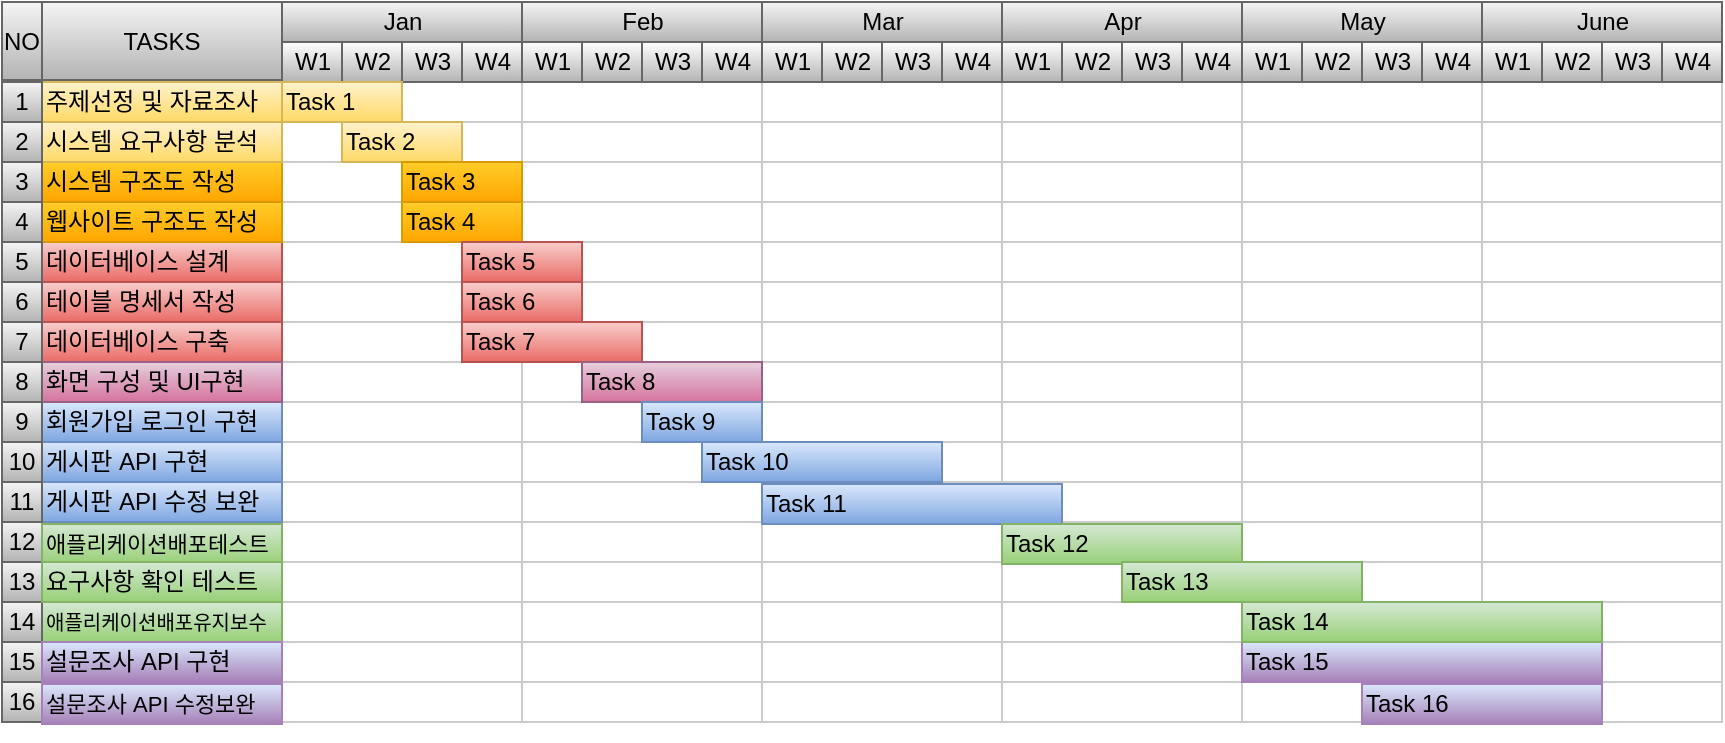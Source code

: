 <mxfile version="14.3.0" type="github">
  <diagram id="ntPkPRsSKO8tKGjRleYM" name="Page-1">
    <mxGraphModel dx="2730" dy="2347" grid="1" gridSize="10" guides="1" tooltips="1" connect="1" arrows="1" fold="1" page="1" pageScale="1" pageWidth="827" pageHeight="1169" math="0" shadow="0">
      <root>
        <mxCell id="0" />
        <mxCell id="1" parent="0" />
        <mxCell id="u7R29UACgoj_BLkv8fJI-2" value="ADMIN" style="shape=umlActor;html=1;verticalLabelPosition=bottom;verticalAlign=top;align=center;" vertex="1" parent="1">
          <mxGeometry x="93" y="604" width="30" height="60" as="geometry" />
        </mxCell>
        <mxCell id="u7R29UACgoj_BLkv8fJI-3" value="Mar" style="strokeWidth=1;fontStyle=0;html=1;gradientColor=#b3b3b3;fillColor=#f5f5f5;strokeColor=#666666;" vertex="1" parent="1">
          <mxGeometry x="-347" y="503" width="120" height="20" as="geometry" />
        </mxCell>
        <mxCell id="u7R29UACgoj_BLkv8fJI-4" value="Apr" style="strokeWidth=1;fontStyle=0;html=1;gradientColor=#b3b3b3;fillColor=#f5f5f5;strokeColor=#666666;" vertex="1" parent="1">
          <mxGeometry x="-227" y="503" width="120" height="20" as="geometry" />
        </mxCell>
        <mxCell id="u7R29UACgoj_BLkv8fJI-5" value="May" style="strokeWidth=1;fontStyle=0;html=1;gradientColor=#b3b3b3;fillColor=#f5f5f5;strokeColor=#666666;" vertex="1" parent="1">
          <mxGeometry x="-107" y="503" width="120" height="20" as="geometry" />
        </mxCell>
        <mxCell id="u7R29UACgoj_BLkv8fJI-6" value="June" style="strokeWidth=1;fontStyle=0;html=1;gradientColor=#b3b3b3;fillColor=#f5f5f5;strokeColor=#666666;" vertex="1" parent="1">
          <mxGeometry x="13" y="503" width="120" height="20" as="geometry" />
        </mxCell>
        <mxCell id="u7R29UACgoj_BLkv8fJI-7" value="Feb" style="strokeWidth=1;fontStyle=0;html=1;gradientColor=#b3b3b3;fillColor=#f5f5f5;strokeColor=#666666;" vertex="1" parent="1">
          <mxGeometry x="-467" y="503" width="120" height="20" as="geometry" />
        </mxCell>
        <mxCell id="u7R29UACgoj_BLkv8fJI-8" value="" style="align=left;strokeColor=#CCCCCC;html=1;" vertex="1" parent="1">
          <mxGeometry x="-587" y="543" width="120" height="20" as="geometry" />
        </mxCell>
        <mxCell id="u7R29UACgoj_BLkv8fJI-9" value="Jan" style="strokeWidth=1;fontStyle=0;html=1;gradientColor=#b3b3b3;fillColor=#f5f5f5;strokeColor=#666666;" vertex="1" parent="1">
          <mxGeometry x="-587" y="503" width="120" height="20" as="geometry" />
        </mxCell>
        <mxCell id="u7R29UACgoj_BLkv8fJI-10" value="" style="align=left;strokeColor=#CCCCCC;html=1;" vertex="1" parent="1">
          <mxGeometry x="-587" y="563" width="120" height="20" as="geometry" />
        </mxCell>
        <mxCell id="u7R29UACgoj_BLkv8fJI-11" value="" style="align=left;strokeColor=#CCCCCC;html=1;" vertex="1" parent="1">
          <mxGeometry x="-587" y="583" width="120" height="20" as="geometry" />
        </mxCell>
        <mxCell id="u7R29UACgoj_BLkv8fJI-12" value="" style="align=left;strokeColor=#CCCCCC;html=1;" vertex="1" parent="1">
          <mxGeometry x="-587" y="603" width="120" height="20" as="geometry" />
        </mxCell>
        <mxCell id="u7R29UACgoj_BLkv8fJI-13" value="" style="align=left;strokeColor=#CCCCCC;html=1;" vertex="1" parent="1">
          <mxGeometry x="-587" y="623" width="120" height="20" as="geometry" />
        </mxCell>
        <mxCell id="u7R29UACgoj_BLkv8fJI-14" value="" style="align=left;strokeColor=#CCCCCC;html=1;" vertex="1" parent="1">
          <mxGeometry x="-587" y="643" width="120" height="20" as="geometry" />
        </mxCell>
        <mxCell id="u7R29UACgoj_BLkv8fJI-15" value="&lt;span style=&quot;color: rgba(0 , 0 , 0 , 0) ; font-family: monospace ; font-size: 0px&quot;&gt;%3CmxGraphModel%3E%3Croot%3E%3CmxCell%20id%3D%220%22%2F%3E%3CmxCell%20id%3D%221%22%20parent%3D%220%22%2F%3E%3CmxCell%20id%3D%222%22%20value%3D%22%22%20style%3D%22align%3Dleft%3BstrokeColor%3D%23CCCCCC%3Bhtml%3D1%3B%22%20vertex%3D%221%22%20parent%3D%221%22%3E%3CmxGeometry%20x%3D%22160%22%20y%3D%22619%22%20width%3D%22120%22%20height%3D%2220%22%20as%3D%22geometry%22%2F%3E%3C%2FmxCell%3E%3C%2Froot%3E%3C%2FmxGraphModel%3E&lt;/span&gt;&lt;span style=&quot;color: rgba(0 , 0 , 0 , 0) ; font-family: monospace ; font-size: 0px&quot;&gt;%3CmxGraphModel%3E%3Croot%3E%3CmxCell%20id%3D%220%22%2F%3E%3CmxCell%20id%3D%221%22%20parent%3D%220%22%2F%3E%3CmxCell%20id%3D%222%22%20value%3D%22%22%20style%3D%22align%3Dleft%3BstrokeColor%3D%23CCCCCC%3Bhtml%3D1%3B%22%20vertex%3D%221%22%20parent%3D%221%22%3E%3CmxGeometry%20x%3D%22160%22%20y%3D%22619%22%20width%3D%22120%22%20height%3D%2220%22%20as%3D%22geometry%22%2F%3E%3C%2FmxCell%3E%3C%2Froot%3E%3C%2FmxGraphModel%3E&lt;/span&gt;" style="align=left;strokeColor=#CCCCCC;html=1;" vertex="1" parent="1">
          <mxGeometry x="-587" y="663" width="120" height="20" as="geometry" />
        </mxCell>
        <mxCell id="u7R29UACgoj_BLkv8fJI-16" value="" style="align=left;strokeColor=#CCCCCC;html=1;" vertex="1" parent="1">
          <mxGeometry x="-587" y="683" width="120" height="20" as="geometry" />
        </mxCell>
        <mxCell id="u7R29UACgoj_BLkv8fJI-17" value="" style="align=left;strokeColor=#CCCCCC;html=1;" vertex="1" parent="1">
          <mxGeometry x="-587" y="703" width="120" height="20" as="geometry" />
        </mxCell>
        <mxCell id="u7R29UACgoj_BLkv8fJI-18" value="" style="align=left;strokeColor=#CCCCCC;html=1;" vertex="1" parent="1">
          <mxGeometry x="-587" y="723" width="120" height="20" as="geometry" />
        </mxCell>
        <mxCell id="u7R29UACgoj_BLkv8fJI-19" value="" style="align=left;strokeColor=#CCCCCC;html=1;" vertex="1" parent="1">
          <mxGeometry x="-587" y="743" width="120" height="20" as="geometry" />
        </mxCell>
        <mxCell id="u7R29UACgoj_BLkv8fJI-20" value="" style="align=left;strokeColor=#CCCCCC;html=1;" vertex="1" parent="1">
          <mxGeometry x="-587" y="763" width="120" height="20" as="geometry" />
        </mxCell>
        <mxCell id="u7R29UACgoj_BLkv8fJI-21" value="" style="align=left;strokeColor=#CCCCCC;html=1;" vertex="1" parent="1">
          <mxGeometry x="-587" y="783" width="120" height="20" as="geometry" />
        </mxCell>
        <mxCell id="u7R29UACgoj_BLkv8fJI-22" value="" style="align=left;strokeColor=#CCCCCC;html=1;" vertex="1" parent="1">
          <mxGeometry x="-587" y="803" width="120" height="20" as="geometry" />
        </mxCell>
        <mxCell id="u7R29UACgoj_BLkv8fJI-23" value="" style="align=left;strokeColor=#CCCCCC;html=1;" vertex="1" parent="1">
          <mxGeometry x="-587" y="823" width="120" height="20" as="geometry" />
        </mxCell>
        <mxCell id="u7R29UACgoj_BLkv8fJI-24" value="" style="align=left;strokeColor=#CCCCCC;html=1;" vertex="1" parent="1">
          <mxGeometry x="-587" y="843" width="120" height="20" as="geometry" />
        </mxCell>
        <mxCell id="u7R29UACgoj_BLkv8fJI-25" value="" style="align=left;strokeColor=#CCCCCC;html=1;" vertex="1" parent="1">
          <mxGeometry x="-467" y="543" width="120" height="20" as="geometry" />
        </mxCell>
        <mxCell id="u7R29UACgoj_BLkv8fJI-26" value="" style="align=left;strokeColor=#CCCCCC;html=1;" vertex="1" parent="1">
          <mxGeometry x="-467" y="563" width="120" height="20" as="geometry" />
        </mxCell>
        <mxCell id="u7R29UACgoj_BLkv8fJI-27" value="" style="align=left;strokeColor=#CCCCCC;html=1;" vertex="1" parent="1">
          <mxGeometry x="-467" y="583" width="120" height="20" as="geometry" />
        </mxCell>
        <mxCell id="u7R29UACgoj_BLkv8fJI-28" value="" style="align=left;strokeColor=#CCCCCC;html=1;" vertex="1" parent="1">
          <mxGeometry x="-467" y="603" width="120" height="20" as="geometry" />
        </mxCell>
        <mxCell id="u7R29UACgoj_BLkv8fJI-29" value="" style="align=left;strokeColor=#CCCCCC;html=1;" vertex="1" parent="1">
          <mxGeometry x="-467" y="623" width="120" height="20" as="geometry" />
        </mxCell>
        <mxCell id="u7R29UACgoj_BLkv8fJI-30" value="" style="align=left;strokeColor=#CCCCCC;html=1;" vertex="1" parent="1">
          <mxGeometry x="-467" y="643" width="120" height="20" as="geometry" />
        </mxCell>
        <mxCell id="u7R29UACgoj_BLkv8fJI-31" value="" style="align=left;strokeColor=#CCCCCC;html=1;" vertex="1" parent="1">
          <mxGeometry x="-467" y="663" width="120" height="20" as="geometry" />
        </mxCell>
        <mxCell id="u7R29UACgoj_BLkv8fJI-32" value="" style="align=left;strokeColor=#CCCCCC;html=1;" vertex="1" parent="1">
          <mxGeometry x="-467" y="683" width="120" height="20" as="geometry" />
        </mxCell>
        <mxCell id="u7R29UACgoj_BLkv8fJI-33" value="" style="align=left;strokeColor=#CCCCCC;html=1;" vertex="1" parent="1">
          <mxGeometry x="-467" y="703" width="120" height="20" as="geometry" />
        </mxCell>
        <mxCell id="u7R29UACgoj_BLkv8fJI-34" value="" style="align=left;strokeColor=#CCCCCC;html=1;" vertex="1" parent="1">
          <mxGeometry x="-467" y="723" width="120" height="20" as="geometry" />
        </mxCell>
        <mxCell id="u7R29UACgoj_BLkv8fJI-35" value="" style="align=left;strokeColor=#CCCCCC;html=1;" vertex="1" parent="1">
          <mxGeometry x="-467" y="743" width="120" height="20" as="geometry" />
        </mxCell>
        <mxCell id="u7R29UACgoj_BLkv8fJI-36" value="" style="align=left;strokeColor=#CCCCCC;html=1;" vertex="1" parent="1">
          <mxGeometry x="-467" y="763" width="120" height="20" as="geometry" />
        </mxCell>
        <mxCell id="u7R29UACgoj_BLkv8fJI-37" value="" style="align=left;strokeColor=#CCCCCC;html=1;" vertex="1" parent="1">
          <mxGeometry x="-467" y="783" width="120" height="20" as="geometry" />
        </mxCell>
        <mxCell id="u7R29UACgoj_BLkv8fJI-38" value="" style="align=left;strokeColor=#CCCCCC;html=1;" vertex="1" parent="1">
          <mxGeometry x="-467" y="803" width="120" height="20" as="geometry" />
        </mxCell>
        <mxCell id="u7R29UACgoj_BLkv8fJI-39" value="" style="align=left;strokeColor=#CCCCCC;html=1;" vertex="1" parent="1">
          <mxGeometry x="-467" y="823" width="120" height="20" as="geometry" />
        </mxCell>
        <mxCell id="u7R29UACgoj_BLkv8fJI-40" value="" style="align=left;strokeColor=#CCCCCC;html=1;" vertex="1" parent="1">
          <mxGeometry x="-467" y="843" width="120" height="20" as="geometry" />
        </mxCell>
        <mxCell id="u7R29UACgoj_BLkv8fJI-41" value="" style="align=left;strokeColor=#CCCCCC;html=1;" vertex="1" parent="1">
          <mxGeometry x="-347" y="543" width="120" height="20" as="geometry" />
        </mxCell>
        <mxCell id="u7R29UACgoj_BLkv8fJI-42" value="" style="align=left;strokeColor=#CCCCCC;html=1;" vertex="1" parent="1">
          <mxGeometry x="-347" y="563" width="120" height="20" as="geometry" />
        </mxCell>
        <mxCell id="u7R29UACgoj_BLkv8fJI-43" value="" style="align=left;strokeColor=#CCCCCC;html=1;" vertex="1" parent="1">
          <mxGeometry x="-347" y="583" width="120" height="20" as="geometry" />
        </mxCell>
        <mxCell id="u7R29UACgoj_BLkv8fJI-44" value="" style="align=left;strokeColor=#CCCCCC;html=1;" vertex="1" parent="1">
          <mxGeometry x="-347" y="603" width="120" height="20" as="geometry" />
        </mxCell>
        <mxCell id="u7R29UACgoj_BLkv8fJI-45" value="" style="align=left;strokeColor=#CCCCCC;html=1;" vertex="1" parent="1">
          <mxGeometry x="-347" y="623" width="120" height="20" as="geometry" />
        </mxCell>
        <mxCell id="u7R29UACgoj_BLkv8fJI-46" value="" style="align=left;strokeColor=#CCCCCC;html=1;" vertex="1" parent="1">
          <mxGeometry x="-347" y="643" width="120" height="20" as="geometry" />
        </mxCell>
        <mxCell id="u7R29UACgoj_BLkv8fJI-47" value="" style="align=left;strokeColor=#CCCCCC;html=1;" vertex="1" parent="1">
          <mxGeometry x="-347" y="663" width="120" height="20" as="geometry" />
        </mxCell>
        <mxCell id="u7R29UACgoj_BLkv8fJI-48" value="" style="align=left;strokeColor=#CCCCCC;html=1;" vertex="1" parent="1">
          <mxGeometry x="-347" y="683" width="120" height="20" as="geometry" />
        </mxCell>
        <mxCell id="u7R29UACgoj_BLkv8fJI-49" value="" style="align=left;strokeColor=#CCCCCC;html=1;" vertex="1" parent="1">
          <mxGeometry x="-347" y="703" width="120" height="20" as="geometry" />
        </mxCell>
        <mxCell id="u7R29UACgoj_BLkv8fJI-50" value="" style="align=left;strokeColor=#CCCCCC;html=1;" vertex="1" parent="1">
          <mxGeometry x="-347" y="723" width="120" height="20" as="geometry" />
        </mxCell>
        <mxCell id="u7R29UACgoj_BLkv8fJI-51" value="" style="align=left;strokeColor=#CCCCCC;html=1;" vertex="1" parent="1">
          <mxGeometry x="-347" y="743" width="120" height="20" as="geometry" />
        </mxCell>
        <mxCell id="u7R29UACgoj_BLkv8fJI-52" value="" style="align=left;strokeColor=#CCCCCC;html=1;" vertex="1" parent="1">
          <mxGeometry x="-347" y="763" width="120" height="20" as="geometry" />
        </mxCell>
        <mxCell id="u7R29UACgoj_BLkv8fJI-53" value="" style="align=left;strokeColor=#CCCCCC;html=1;" vertex="1" parent="1">
          <mxGeometry x="-347" y="783" width="120" height="20" as="geometry" />
        </mxCell>
        <mxCell id="u7R29UACgoj_BLkv8fJI-54" value="" style="align=left;strokeColor=#CCCCCC;html=1;" vertex="1" parent="1">
          <mxGeometry x="-347" y="803" width="120" height="20" as="geometry" />
        </mxCell>
        <mxCell id="u7R29UACgoj_BLkv8fJI-55" value="" style="align=left;strokeColor=#CCCCCC;html=1;" vertex="1" parent="1">
          <mxGeometry x="-347" y="823" width="120" height="20" as="geometry" />
        </mxCell>
        <mxCell id="u7R29UACgoj_BLkv8fJI-56" value="" style="align=left;strokeColor=#CCCCCC;html=1;" vertex="1" parent="1">
          <mxGeometry x="-347" y="843" width="120" height="20" as="geometry" />
        </mxCell>
        <mxCell id="u7R29UACgoj_BLkv8fJI-57" value="" style="align=left;strokeColor=#CCCCCC;html=1;" vertex="1" parent="1">
          <mxGeometry x="-227" y="543" width="120" height="20" as="geometry" />
        </mxCell>
        <mxCell id="u7R29UACgoj_BLkv8fJI-58" value="" style="align=left;strokeColor=#CCCCCC;html=1;" vertex="1" parent="1">
          <mxGeometry x="-227" y="563" width="120" height="20" as="geometry" />
        </mxCell>
        <mxCell id="u7R29UACgoj_BLkv8fJI-59" value="" style="align=left;strokeColor=#CCCCCC;html=1;" vertex="1" parent="1">
          <mxGeometry x="-227" y="583" width="120" height="20" as="geometry" />
        </mxCell>
        <mxCell id="u7R29UACgoj_BLkv8fJI-60" value="" style="align=left;strokeColor=#CCCCCC;html=1;" vertex="1" parent="1">
          <mxGeometry x="-227" y="603" width="120" height="20" as="geometry" />
        </mxCell>
        <mxCell id="u7R29UACgoj_BLkv8fJI-61" value="" style="align=left;strokeColor=#CCCCCC;html=1;" vertex="1" parent="1">
          <mxGeometry x="-227" y="623" width="120" height="20" as="geometry" />
        </mxCell>
        <mxCell id="u7R29UACgoj_BLkv8fJI-62" value="" style="align=left;strokeColor=#CCCCCC;html=1;" vertex="1" parent="1">
          <mxGeometry x="-227" y="643" width="120" height="20" as="geometry" />
        </mxCell>
        <mxCell id="u7R29UACgoj_BLkv8fJI-63" value="" style="align=left;strokeColor=#CCCCCC;html=1;" vertex="1" parent="1">
          <mxGeometry x="-227" y="663" width="120" height="20" as="geometry" />
        </mxCell>
        <mxCell id="u7R29UACgoj_BLkv8fJI-64" value="" style="align=left;strokeColor=#CCCCCC;html=1;" vertex="1" parent="1">
          <mxGeometry x="-227" y="683" width="120" height="20" as="geometry" />
        </mxCell>
        <mxCell id="u7R29UACgoj_BLkv8fJI-65" value="" style="align=left;strokeColor=#CCCCCC;html=1;" vertex="1" parent="1">
          <mxGeometry x="-227" y="703" width="120" height="20" as="geometry" />
        </mxCell>
        <mxCell id="u7R29UACgoj_BLkv8fJI-66" value="" style="align=left;strokeColor=#CCCCCC;html=1;" vertex="1" parent="1">
          <mxGeometry x="-227" y="723" width="120" height="20" as="geometry" />
        </mxCell>
        <mxCell id="u7R29UACgoj_BLkv8fJI-67" value="" style="align=left;strokeColor=#CCCCCC;html=1;" vertex="1" parent="1">
          <mxGeometry x="-227" y="743" width="120" height="20" as="geometry" />
        </mxCell>
        <mxCell id="u7R29UACgoj_BLkv8fJI-68" value="" style="align=left;strokeColor=#CCCCCC;html=1;" vertex="1" parent="1">
          <mxGeometry x="-227" y="763" width="120" height="20" as="geometry" />
        </mxCell>
        <mxCell id="u7R29UACgoj_BLkv8fJI-69" value="" style="align=left;strokeColor=#CCCCCC;html=1;" vertex="1" parent="1">
          <mxGeometry x="-227" y="783" width="120" height="20" as="geometry" />
        </mxCell>
        <mxCell id="u7R29UACgoj_BLkv8fJI-70" value="" style="align=left;strokeColor=#CCCCCC;html=1;" vertex="1" parent="1">
          <mxGeometry x="-227" y="803" width="120" height="20" as="geometry" />
        </mxCell>
        <mxCell id="u7R29UACgoj_BLkv8fJI-71" value="" style="align=left;strokeColor=#CCCCCC;html=1;" vertex="1" parent="1">
          <mxGeometry x="-227" y="823" width="120" height="20" as="geometry" />
        </mxCell>
        <mxCell id="u7R29UACgoj_BLkv8fJI-72" value="" style="align=left;strokeColor=#CCCCCC;html=1;" vertex="1" parent="1">
          <mxGeometry x="-227" y="843" width="120" height="20" as="geometry" />
        </mxCell>
        <mxCell id="u7R29UACgoj_BLkv8fJI-73" value="" style="align=left;strokeColor=#CCCCCC;html=1;" vertex="1" parent="1">
          <mxGeometry x="-107" y="543" width="120" height="20" as="geometry" />
        </mxCell>
        <mxCell id="u7R29UACgoj_BLkv8fJI-74" value="" style="align=left;strokeColor=#CCCCCC;html=1;" vertex="1" parent="1">
          <mxGeometry x="-107" y="563" width="120" height="20" as="geometry" />
        </mxCell>
        <mxCell id="u7R29UACgoj_BLkv8fJI-75" value="" style="align=left;strokeColor=#CCCCCC;html=1;" vertex="1" parent="1">
          <mxGeometry x="-107" y="583" width="120" height="20" as="geometry" />
        </mxCell>
        <mxCell id="u7R29UACgoj_BLkv8fJI-76" value="" style="align=left;strokeColor=#CCCCCC;html=1;" vertex="1" parent="1">
          <mxGeometry x="-107" y="603" width="120" height="20" as="geometry" />
        </mxCell>
        <mxCell id="u7R29UACgoj_BLkv8fJI-77" value="" style="align=left;strokeColor=#CCCCCC;html=1;" vertex="1" parent="1">
          <mxGeometry x="-107" y="623" width="120" height="20" as="geometry" />
        </mxCell>
        <mxCell id="u7R29UACgoj_BLkv8fJI-78" value="" style="align=left;strokeColor=#CCCCCC;html=1;" vertex="1" parent="1">
          <mxGeometry x="-107" y="643" width="120" height="20" as="geometry" />
        </mxCell>
        <mxCell id="u7R29UACgoj_BLkv8fJI-79" value="" style="align=left;strokeColor=#CCCCCC;html=1;" vertex="1" parent="1">
          <mxGeometry x="-107" y="663" width="120" height="20" as="geometry" />
        </mxCell>
        <mxCell id="u7R29UACgoj_BLkv8fJI-80" value="" style="align=left;strokeColor=#CCCCCC;html=1;" vertex="1" parent="1">
          <mxGeometry x="-107" y="683" width="120" height="20" as="geometry" />
        </mxCell>
        <mxCell id="u7R29UACgoj_BLkv8fJI-81" value="" style="align=left;strokeColor=#CCCCCC;html=1;" vertex="1" parent="1">
          <mxGeometry x="-107" y="703" width="120" height="20" as="geometry" />
        </mxCell>
        <mxCell id="u7R29UACgoj_BLkv8fJI-82" value="" style="align=left;strokeColor=#CCCCCC;html=1;" vertex="1" parent="1">
          <mxGeometry x="-107" y="723" width="120" height="20" as="geometry" />
        </mxCell>
        <mxCell id="u7R29UACgoj_BLkv8fJI-83" value="" style="align=left;strokeColor=#CCCCCC;html=1;" vertex="1" parent="1">
          <mxGeometry x="-107" y="743" width="120" height="20" as="geometry" />
        </mxCell>
        <mxCell id="u7R29UACgoj_BLkv8fJI-84" value="" style="align=left;strokeColor=#CCCCCC;html=1;" vertex="1" parent="1">
          <mxGeometry x="-107" y="763" width="120" height="20" as="geometry" />
        </mxCell>
        <mxCell id="u7R29UACgoj_BLkv8fJI-85" value="" style="align=left;strokeColor=#CCCCCC;html=1;" vertex="1" parent="1">
          <mxGeometry x="-107" y="783" width="120" height="20" as="geometry" />
        </mxCell>
        <mxCell id="u7R29UACgoj_BLkv8fJI-86" value="" style="align=left;strokeColor=#CCCCCC;html=1;" vertex="1" parent="1">
          <mxGeometry x="-107" y="803" width="120" height="20" as="geometry" />
        </mxCell>
        <mxCell id="u7R29UACgoj_BLkv8fJI-87" value="" style="align=left;strokeColor=#CCCCCC;html=1;" vertex="1" parent="1">
          <mxGeometry x="-107" y="823" width="120" height="20" as="geometry" />
        </mxCell>
        <mxCell id="u7R29UACgoj_BLkv8fJI-88" value="" style="align=left;strokeColor=#CCCCCC;html=1;" vertex="1" parent="1">
          <mxGeometry x="-107" y="843" width="120" height="20" as="geometry" />
        </mxCell>
        <mxCell id="u7R29UACgoj_BLkv8fJI-89" value="" style="align=left;strokeColor=#CCCCCC;html=1;" vertex="1" parent="1">
          <mxGeometry x="13" y="543" width="120" height="20" as="geometry" />
        </mxCell>
        <mxCell id="u7R29UACgoj_BLkv8fJI-90" value="" style="align=left;strokeColor=#CCCCCC;html=1;" vertex="1" parent="1">
          <mxGeometry x="13" y="563" width="120" height="20" as="geometry" />
        </mxCell>
        <mxCell id="u7R29UACgoj_BLkv8fJI-91" value="" style="align=left;strokeColor=#CCCCCC;html=1;" vertex="1" parent="1">
          <mxGeometry x="13" y="583" width="120" height="20" as="geometry" />
        </mxCell>
        <mxCell id="u7R29UACgoj_BLkv8fJI-92" value="" style="align=left;strokeColor=#CCCCCC;html=1;" vertex="1" parent="1">
          <mxGeometry x="13" y="603" width="120" height="20" as="geometry" />
        </mxCell>
        <mxCell id="u7R29UACgoj_BLkv8fJI-93" value="" style="align=left;strokeColor=#CCCCCC;html=1;" vertex="1" parent="1">
          <mxGeometry x="13" y="623" width="120" height="20" as="geometry" />
        </mxCell>
        <mxCell id="u7R29UACgoj_BLkv8fJI-94" value="" style="align=left;strokeColor=#CCCCCC;html=1;" vertex="1" parent="1">
          <mxGeometry x="13" y="643" width="120" height="20" as="geometry" />
        </mxCell>
        <mxCell id="u7R29UACgoj_BLkv8fJI-95" value="" style="align=left;strokeColor=#CCCCCC;html=1;" vertex="1" parent="1">
          <mxGeometry x="13" y="663" width="120" height="20" as="geometry" />
        </mxCell>
        <mxCell id="u7R29UACgoj_BLkv8fJI-96" value="" style="align=left;strokeColor=#CCCCCC;html=1;" vertex="1" parent="1">
          <mxGeometry x="13" y="683" width="120" height="20" as="geometry" />
        </mxCell>
        <mxCell id="u7R29UACgoj_BLkv8fJI-97" value="" style="align=left;strokeColor=#CCCCCC;html=1;" vertex="1" parent="1">
          <mxGeometry x="13" y="703" width="120" height="20" as="geometry" />
        </mxCell>
        <mxCell id="u7R29UACgoj_BLkv8fJI-98" value="" style="align=left;strokeColor=#CCCCCC;html=1;" vertex="1" parent="1">
          <mxGeometry x="13" y="723" width="120" height="20" as="geometry" />
        </mxCell>
        <mxCell id="u7R29UACgoj_BLkv8fJI-99" value="" style="align=left;strokeColor=#CCCCCC;html=1;" vertex="1" parent="1">
          <mxGeometry x="13" y="743" width="120" height="20" as="geometry" />
        </mxCell>
        <mxCell id="u7R29UACgoj_BLkv8fJI-100" value="" style="align=left;strokeColor=#CCCCCC;html=1;" vertex="1" parent="1">
          <mxGeometry x="13" y="763" width="120" height="20" as="geometry" />
        </mxCell>
        <mxCell id="u7R29UACgoj_BLkv8fJI-101" value="" style="align=left;strokeColor=#CCCCCC;html=1;" vertex="1" parent="1">
          <mxGeometry x="13" y="783" width="120" height="20" as="geometry" />
        </mxCell>
        <mxCell id="u7R29UACgoj_BLkv8fJI-102" value="" style="align=left;strokeColor=#CCCCCC;html=1;" vertex="1" parent="1">
          <mxGeometry x="13" y="803" width="120" height="20" as="geometry" />
        </mxCell>
        <mxCell id="u7R29UACgoj_BLkv8fJI-103" value="" style="align=left;strokeColor=#CCCCCC;html=1;" vertex="1" parent="1">
          <mxGeometry x="13" y="823" width="120" height="20" as="geometry" />
        </mxCell>
        <mxCell id="u7R29UACgoj_BLkv8fJI-104" value="" style="align=left;strokeColor=#CCCCCC;html=1;" vertex="1" parent="1">
          <mxGeometry x="13" y="843" width="120" height="20" as="geometry" />
        </mxCell>
        <mxCell id="u7R29UACgoj_BLkv8fJI-105" value="W1" style="strokeWidth=1;fontStyle=0;html=1;gradientColor=#b3b3b3;strokeColor=#666666;fillColor=#FFFFFF;" vertex="1" parent="1">
          <mxGeometry x="-347" y="523" width="30" height="20" as="geometry" />
        </mxCell>
        <mxCell id="u7R29UACgoj_BLkv8fJI-106" value="W2" style="strokeWidth=1;fontStyle=0;html=1;gradientColor=#b3b3b3;strokeColor=#666666;fillColor=#FFFFFF;" vertex="1" parent="1">
          <mxGeometry x="-317" y="523" width="30" height="20" as="geometry" />
        </mxCell>
        <mxCell id="u7R29UACgoj_BLkv8fJI-107" value="W3" style="strokeWidth=1;fontStyle=0;html=1;gradientColor=#b3b3b3;strokeColor=#666666;fillColor=#FFFFFF;" vertex="1" parent="1">
          <mxGeometry x="-287" y="523" width="30" height="20" as="geometry" />
        </mxCell>
        <mxCell id="u7R29UACgoj_BLkv8fJI-108" value="W4" style="strokeWidth=1;fontStyle=0;html=1;gradientColor=#b3b3b3;strokeColor=#666666;fillColor=#FFFFFF;" vertex="1" parent="1">
          <mxGeometry x="-257" y="523" width="30" height="20" as="geometry" />
        </mxCell>
        <mxCell id="u7R29UACgoj_BLkv8fJI-109" value="W1" style="strokeWidth=1;fontStyle=0;html=1;gradientColor=#b3b3b3;strokeColor=#666666;fillColor=#FFFFFF;" vertex="1" parent="1">
          <mxGeometry x="-227" y="523" width="30" height="20" as="geometry" />
        </mxCell>
        <mxCell id="u7R29UACgoj_BLkv8fJI-110" value="W2" style="strokeWidth=1;fontStyle=0;html=1;gradientColor=#b3b3b3;strokeColor=#666666;fillColor=#FFFFFF;" vertex="1" parent="1">
          <mxGeometry x="-197" y="523" width="30" height="20" as="geometry" />
        </mxCell>
        <mxCell id="u7R29UACgoj_BLkv8fJI-111" value="W3" style="strokeWidth=1;fontStyle=0;html=1;gradientColor=#b3b3b3;strokeColor=#666666;fillColor=#FFFFFF;" vertex="1" parent="1">
          <mxGeometry x="-167" y="523" width="30" height="20" as="geometry" />
        </mxCell>
        <mxCell id="u7R29UACgoj_BLkv8fJI-112" value="W4" style="strokeWidth=1;fontStyle=0;html=1;gradientColor=#b3b3b3;strokeColor=#666666;fillColor=#FFFFFF;" vertex="1" parent="1">
          <mxGeometry x="-137" y="523" width="30" height="20" as="geometry" />
        </mxCell>
        <mxCell id="u7R29UACgoj_BLkv8fJI-113" value="W1" style="strokeWidth=1;fontStyle=0;html=1;gradientColor=#b3b3b3;strokeColor=#666666;fillColor=#FFFFFF;" vertex="1" parent="1">
          <mxGeometry x="-107" y="523" width="30" height="20" as="geometry" />
        </mxCell>
        <mxCell id="u7R29UACgoj_BLkv8fJI-114" value="W2" style="strokeWidth=1;fontStyle=0;html=1;gradientColor=#b3b3b3;strokeColor=#666666;fillColor=#FFFFFF;" vertex="1" parent="1">
          <mxGeometry x="-77" y="523" width="30" height="20" as="geometry" />
        </mxCell>
        <mxCell id="u7R29UACgoj_BLkv8fJI-115" value="W3" style="strokeWidth=1;fontStyle=0;html=1;gradientColor=#b3b3b3;strokeColor=#666666;fillColor=#FFFFFF;" vertex="1" parent="1">
          <mxGeometry x="-47" y="523" width="30" height="20" as="geometry" />
        </mxCell>
        <mxCell id="u7R29UACgoj_BLkv8fJI-116" value="W4" style="strokeWidth=1;fontStyle=0;html=1;gradientColor=#b3b3b3;strokeColor=#666666;fillColor=#FFFFFF;" vertex="1" parent="1">
          <mxGeometry x="-17" y="523" width="30" height="20" as="geometry" />
        </mxCell>
        <mxCell id="u7R29UACgoj_BLkv8fJI-117" value="W1" style="strokeWidth=1;fontStyle=0;html=1;gradientColor=#b3b3b3;strokeColor=#666666;fillColor=#FFFFFF;" vertex="1" parent="1">
          <mxGeometry x="13" y="523" width="30" height="20" as="geometry" />
        </mxCell>
        <mxCell id="u7R29UACgoj_BLkv8fJI-118" value="W2" style="strokeWidth=1;fontStyle=0;html=1;gradientColor=#b3b3b3;strokeColor=#666666;fillColor=#FFFFFF;" vertex="1" parent="1">
          <mxGeometry x="43" y="523" width="30" height="20" as="geometry" />
        </mxCell>
        <mxCell id="u7R29UACgoj_BLkv8fJI-119" value="W3" style="strokeWidth=1;fontStyle=0;html=1;gradientColor=#b3b3b3;strokeColor=#666666;fillColor=#FFFFFF;" vertex="1" parent="1">
          <mxGeometry x="73" y="523" width="30" height="20" as="geometry" />
        </mxCell>
        <mxCell id="u7R29UACgoj_BLkv8fJI-120" value="W4" style="strokeWidth=1;fontStyle=0;html=1;gradientColor=#b3b3b3;strokeColor=#666666;fillColor=#FFFFFF;" vertex="1" parent="1">
          <mxGeometry x="103" y="523" width="30" height="20" as="geometry" />
        </mxCell>
        <mxCell id="u7R29UACgoj_BLkv8fJI-121" value="W1" style="strokeWidth=1;fontStyle=0;html=1;gradientColor=#b3b3b3;strokeColor=#666666;fillColor=#FFFFFF;" vertex="1" parent="1">
          <mxGeometry x="-467" y="523" width="30" height="20" as="geometry" />
        </mxCell>
        <mxCell id="u7R29UACgoj_BLkv8fJI-122" value="W2" style="strokeWidth=1;fontStyle=0;html=1;gradientColor=#b3b3b3;strokeColor=#666666;fillColor=#FFFFFF;" vertex="1" parent="1">
          <mxGeometry x="-437" y="523" width="30" height="20" as="geometry" />
        </mxCell>
        <mxCell id="u7R29UACgoj_BLkv8fJI-123" value="W3" style="strokeWidth=1;fontStyle=0;html=1;gradientColor=#b3b3b3;strokeColor=#666666;fillColor=#FFFFFF;" vertex="1" parent="1">
          <mxGeometry x="-407" y="523" width="30" height="20" as="geometry" />
        </mxCell>
        <mxCell id="u7R29UACgoj_BLkv8fJI-124" value="W4" style="strokeWidth=1;fontStyle=0;html=1;gradientColor=#b3b3b3;strokeColor=#666666;fillColor=#FFFFFF;" vertex="1" parent="1">
          <mxGeometry x="-377" y="523" width="30" height="20" as="geometry" />
        </mxCell>
        <mxCell id="u7R29UACgoj_BLkv8fJI-125" value="W1" style="strokeWidth=1;fontStyle=0;html=1;gradientColor=#b3b3b3;strokeColor=#666666;shadow=0;fillColor=#FFFFFF;" vertex="1" parent="1">
          <mxGeometry x="-587" y="523" width="30" height="20" as="geometry" />
        </mxCell>
        <mxCell id="u7R29UACgoj_BLkv8fJI-126" value="W2" style="strokeWidth=1;fontStyle=0;html=1;gradientColor=#b3b3b3;strokeColor=#666666;shadow=0;fillColor=#FFFFFF;" vertex="1" parent="1">
          <mxGeometry x="-557" y="523" width="30" height="20" as="geometry" />
        </mxCell>
        <mxCell id="u7R29UACgoj_BLkv8fJI-127" value="W3" style="strokeWidth=1;fontStyle=0;html=1;gradientColor=#b3b3b3;strokeColor=#666666;shadow=0;fillColor=#FFFFFF;" vertex="1" parent="1">
          <mxGeometry x="-527" y="523" width="30" height="20" as="geometry" />
        </mxCell>
        <mxCell id="u7R29UACgoj_BLkv8fJI-128" value="W4" style="strokeWidth=1;fontStyle=0;html=1;gradientColor=#b3b3b3;strokeColor=#666666;shadow=0;fillColor=#FFFFFF;" vertex="1" parent="1">
          <mxGeometry x="-497" y="523" width="30" height="20" as="geometry" />
        </mxCell>
        <mxCell id="u7R29UACgoj_BLkv8fJI-129" value="Task 1" style="align=left;strokeColor=#d6b656;html=1;gradientColor=#ffd966;fillColor=#fff2cc;" vertex="1" parent="1">
          <mxGeometry x="-587" y="543" width="60" height="20" as="geometry" />
        </mxCell>
        <mxCell id="u7R29UACgoj_BLkv8fJI-130" value="Task 2" style="align=left;strokeColor=#d6b656;html=1;fillColor=#fff2cc;gradientColor=#ffd966;" vertex="1" parent="1">
          <mxGeometry x="-557" y="563" width="60" height="20" as="geometry" />
        </mxCell>
        <mxCell id="u7R29UACgoj_BLkv8fJI-131" value="Task 3" style="align=left;strokeColor=#d79b00;html=1;fillColor=#ffcd28;gradientColor=#ffa500;" vertex="1" parent="1">
          <mxGeometry x="-527" y="583" width="60" height="20" as="geometry" />
        </mxCell>
        <mxCell id="u7R29UACgoj_BLkv8fJI-132" value="Task 4" style="align=left;strokeColor=#d79b00;html=1;fillColor=#ffcd28;gradientColor=#ffa500;" vertex="1" parent="1">
          <mxGeometry x="-527" y="603" width="60" height="20" as="geometry" />
        </mxCell>
        <mxCell id="u7R29UACgoj_BLkv8fJI-133" value="Task 5" style="align=left;strokeColor=#b85450;html=1;fillColor=#f8cecc;gradientColor=#ea6b66;" vertex="1" parent="1">
          <mxGeometry x="-497" y="623" width="60" height="20" as="geometry" />
        </mxCell>
        <mxCell id="u7R29UACgoj_BLkv8fJI-134" value="Task 6" style="align=left;strokeColor=#b85450;html=1;fillColor=#f8cecc;gradientColor=#ea6b66;" vertex="1" parent="1">
          <mxGeometry x="-497" y="643" width="60" height="20" as="geometry" />
        </mxCell>
        <mxCell id="u7R29UACgoj_BLkv8fJI-135" value="Task 7" style="align=left;strokeColor=#b85450;html=1;fillColor=#f8cecc;gradientColor=#ea6b66;" vertex="1" parent="1">
          <mxGeometry x="-497" y="663" width="90" height="20" as="geometry" />
        </mxCell>
        <mxCell id="u7R29UACgoj_BLkv8fJI-136" value="Task 8" style="align=left;strokeColor=#996185;html=1;fillColor=#e6d0de;gradientColor=#d5739d;" vertex="1" parent="1">
          <mxGeometry x="-437" y="683" width="90" height="20" as="geometry" />
        </mxCell>
        <mxCell id="u7R29UACgoj_BLkv8fJI-137" value="Task 9" style="align=left;strokeColor=#6c8ebf;html=1;fillColor=#dae8fc;gradientColor=#7ea6e0;" vertex="1" parent="1">
          <mxGeometry x="-407" y="703" width="60" height="20" as="geometry" />
        </mxCell>
        <mxCell id="u7R29UACgoj_BLkv8fJI-138" value="Task 10" style="align=left;strokeColor=#6c8ebf;html=1;fillColor=#dae8fc;gradientColor=#7ea6e0;" vertex="1" parent="1">
          <mxGeometry x="-377" y="723" width="120" height="20" as="geometry" />
        </mxCell>
        <mxCell id="u7R29UACgoj_BLkv8fJI-139" value="Task 11" style="align=left;strokeColor=#6c8ebf;html=1;fillColor=#dae8fc;gradientColor=#7ea6e0;" vertex="1" parent="1">
          <mxGeometry x="-347" y="744" width="150" height="20" as="geometry" />
        </mxCell>
        <mxCell id="u7R29UACgoj_BLkv8fJI-140" value="Task 16" style="align=left;html=1;fillColor=#dae8fc;gradientColor=#A680B8;strokeColor=#A680B8;" vertex="1" parent="1">
          <mxGeometry x="-47" y="844" width="120" height="20" as="geometry" />
        </mxCell>
        <mxCell id="u7R29UACgoj_BLkv8fJI-141" value="Task 15" style="align=left;html=1;fillColor=#dae8fc;gradientColor=#A680B8;strokeColor=#A680B8;" vertex="1" parent="1">
          <mxGeometry x="-107" y="823" width="180" height="20" as="geometry" />
        </mxCell>
        <mxCell id="u7R29UACgoj_BLkv8fJI-142" value="Task 14" style="align=left;strokeColor=#82b366;html=1;fillColor=#d5e8d4;gradientColor=#97d077;" vertex="1" parent="1">
          <mxGeometry x="-107" y="803" width="180" height="20" as="geometry" />
        </mxCell>
        <mxCell id="u7R29UACgoj_BLkv8fJI-143" value="주제선정 및 자료조사" style="align=left;strokeColor=#d6b656;html=1;fillColor=#fff2cc;sketch=0;fillStyle=auto;gradientColor=#ffd966;" vertex="1" parent="1">
          <mxGeometry x="-707" y="543" width="120" height="20" as="geometry" />
        </mxCell>
        <mxCell id="u7R29UACgoj_BLkv8fJI-144" value="시스템 구조도 작성" style="align=left;strokeColor=#d79b00;html=1;fillColor=#ffcd28;sketch=0;gradientColor=#ffa500;" vertex="1" parent="1">
          <mxGeometry x="-707" y="583" width="120" height="20" as="geometry" />
        </mxCell>
        <mxCell id="u7R29UACgoj_BLkv8fJI-145" value="시스템 요구사항 분석" style="align=left;strokeColor=#d6b656;html=1;fillColor=#fff2cc;sketch=0;gradientColor=#ffd966;" vertex="1" parent="1">
          <mxGeometry x="-707" y="563" width="120" height="20" as="geometry" />
        </mxCell>
        <mxCell id="u7R29UACgoj_BLkv8fJI-146" value="데이터베이스 설계" style="align=left;strokeColor=#b85450;html=1;fillColor=#f8cecc;rounded=0;shadow=0;sketch=0;gradientColor=#ea6b66;" vertex="1" parent="1">
          <mxGeometry x="-707" y="623" width="120" height="20" as="geometry" />
        </mxCell>
        <mxCell id="u7R29UACgoj_BLkv8fJI-147" value="웹사이트 구조도 작성" style="align=left;strokeColor=#d79b00;html=1;fillColor=#ffcd28;sketch=0;gradientColor=#ffa500;" vertex="1" parent="1">
          <mxGeometry x="-707" y="603" width="120" height="20" as="geometry" />
        </mxCell>
        <mxCell id="u7R29UACgoj_BLkv8fJI-148" value="데이터베이스 구축" style="align=left;strokeColor=#b85450;html=1;fillColor=#f8cecc;gradientColor=#ea6b66;" vertex="1" parent="1">
          <mxGeometry x="-707" y="663" width="120" height="20" as="geometry" />
        </mxCell>
        <mxCell id="u7R29UACgoj_BLkv8fJI-149" value="테이블 명세서 작성" style="align=left;strokeColor=#b85450;html=1;fillColor=#f8cecc;gradientColor=#ea6b66;" vertex="1" parent="1">
          <mxGeometry x="-707" y="643" width="120" height="20" as="geometry" />
        </mxCell>
        <mxCell id="u7R29UACgoj_BLkv8fJI-150" value="회원가입 로그인 구현" style="align=left;strokeColor=#6c8ebf;html=1;fillColor=#dae8fc;gradientColor=#7ea6e0;" vertex="1" parent="1">
          <mxGeometry x="-707" y="703" width="120" height="20" as="geometry" />
        </mxCell>
        <mxCell id="u7R29UACgoj_BLkv8fJI-151" value="화면 구성 및 UI구현" style="align=left;strokeColor=#996185;html=1;fillColor=#e6d0de;gradientColor=#d5739d;" vertex="1" parent="1">
          <mxGeometry x="-707" y="683" width="120" height="20" as="geometry" />
        </mxCell>
        <mxCell id="u7R29UACgoj_BLkv8fJI-152" value="게시판 API 수정 보완" style="align=left;strokeColor=#6c8ebf;html=1;fillColor=#dae8fc;gradientColor=#7ea6e0;" vertex="1" parent="1">
          <mxGeometry x="-707" y="743" width="120" height="20" as="geometry" />
        </mxCell>
        <mxCell id="u7R29UACgoj_BLkv8fJI-153" value="게시판 API 구현" style="align=left;strokeColor=#6c8ebf;html=1;fillColor=#dae8fc;gradientColor=#7ea6e0;" vertex="1" parent="1">
          <mxGeometry x="-707" y="723" width="120" height="20" as="geometry" />
        </mxCell>
        <mxCell id="u7R29UACgoj_BLkv8fJI-154" value="&lt;font style=&quot;font-size: 10px&quot;&gt;애플리케이션배포유지보수&lt;/font&gt;" style="align=left;strokeColor=#82b366;html=1;fillColor=#d5e8d4;gradientColor=#97d077;" vertex="1" parent="1">
          <mxGeometry x="-707" y="803" width="120" height="20" as="geometry" />
        </mxCell>
        <mxCell id="u7R29UACgoj_BLkv8fJI-155" value="1" style="rounded=0;whiteSpace=wrap;html=1;strokeColor=#666666;fillColor=#f5f5f5;gradientColor=#b3b3b3;" vertex="1" parent="1">
          <mxGeometry x="-727" y="543" width="20" height="20" as="geometry" />
        </mxCell>
        <mxCell id="u7R29UACgoj_BLkv8fJI-156" value="2" style="rounded=0;whiteSpace=wrap;html=1;strokeColor=#666666;fillColor=#f5f5f5;gradientColor=#b3b3b3;" vertex="1" parent="1">
          <mxGeometry x="-727" y="563" width="20" height="20" as="geometry" />
        </mxCell>
        <mxCell id="u7R29UACgoj_BLkv8fJI-157" value="3" style="rounded=0;whiteSpace=wrap;html=1;strokeColor=#666666;fillColor=#f5f5f5;gradientColor=#b3b3b3;" vertex="1" parent="1">
          <mxGeometry x="-727" y="583" width="20" height="20" as="geometry" />
        </mxCell>
        <mxCell id="u7R29UACgoj_BLkv8fJI-158" value="4" style="rounded=0;whiteSpace=wrap;html=1;strokeColor=#666666;fillColor=#f5f5f5;gradientColor=#b3b3b3;" vertex="1" parent="1">
          <mxGeometry x="-727" y="603" width="20" height="20" as="geometry" />
        </mxCell>
        <mxCell id="u7R29UACgoj_BLkv8fJI-159" value="5" style="rounded=0;whiteSpace=wrap;html=1;strokeColor=#666666;fillColor=#f5f5f5;gradientColor=#b3b3b3;" vertex="1" parent="1">
          <mxGeometry x="-727" y="623" width="20" height="20" as="geometry" />
        </mxCell>
        <mxCell id="u7R29UACgoj_BLkv8fJI-160" value="6" style="rounded=0;whiteSpace=wrap;html=1;strokeColor=#666666;fillColor=#f5f5f5;gradientColor=#b3b3b3;" vertex="1" parent="1">
          <mxGeometry x="-727" y="643" width="20" height="20" as="geometry" />
        </mxCell>
        <mxCell id="u7R29UACgoj_BLkv8fJI-161" value="7" style="rounded=0;whiteSpace=wrap;html=1;strokeColor=#666666;fillColor=#f5f5f5;gradientColor=#b3b3b3;" vertex="1" parent="1">
          <mxGeometry x="-727" y="663" width="20" height="20" as="geometry" />
        </mxCell>
        <mxCell id="u7R29UACgoj_BLkv8fJI-162" value="8" style="rounded=0;whiteSpace=wrap;html=1;strokeColor=#666666;fillColor=#f5f5f5;gradientColor=#b3b3b3;" vertex="1" parent="1">
          <mxGeometry x="-727" y="683" width="20" height="20" as="geometry" />
        </mxCell>
        <mxCell id="u7R29UACgoj_BLkv8fJI-163" value="9" style="rounded=0;whiteSpace=wrap;html=1;strokeColor=#666666;fillColor=#f5f5f5;gradientColor=#b3b3b3;" vertex="1" parent="1">
          <mxGeometry x="-727" y="703" width="20" height="20" as="geometry" />
        </mxCell>
        <mxCell id="u7R29UACgoj_BLkv8fJI-164" value="10" style="rounded=0;whiteSpace=wrap;html=1;strokeColor=#666666;fillColor=#f5f5f5;gradientColor=#b3b3b3;" vertex="1" parent="1">
          <mxGeometry x="-727" y="723" width="20" height="20" as="geometry" />
        </mxCell>
        <mxCell id="u7R29UACgoj_BLkv8fJI-165" value="11" style="rounded=0;whiteSpace=wrap;html=1;strokeColor=#666666;fillColor=#f5f5f5;gradientColor=#b3b3b3;" vertex="1" parent="1">
          <mxGeometry x="-727" y="743" width="20" height="20" as="geometry" />
        </mxCell>
        <mxCell id="u7R29UACgoj_BLkv8fJI-166" value="12" style="rounded=0;whiteSpace=wrap;html=1;strokeColor=#666666;fillColor=#f5f5f5;gradientColor=#b3b3b3;" vertex="1" parent="1">
          <mxGeometry x="-727" y="763" width="20" height="20" as="geometry" />
        </mxCell>
        <mxCell id="u7R29UACgoj_BLkv8fJI-167" value="13" style="rounded=0;whiteSpace=wrap;html=1;strokeColor=#666666;fillColor=#f5f5f5;gradientColor=#b3b3b3;" vertex="1" parent="1">
          <mxGeometry x="-727" y="783" width="20" height="20" as="geometry" />
        </mxCell>
        <mxCell id="u7R29UACgoj_BLkv8fJI-168" value="15" style="rounded=0;whiteSpace=wrap;html=1;strokeColor=#666666;fillColor=#f5f5f5;gradientColor=#b3b3b3;" vertex="1" parent="1">
          <mxGeometry x="-727" y="823" width="20" height="20" as="geometry" />
        </mxCell>
        <mxCell id="u7R29UACgoj_BLkv8fJI-169" value="14" style="rounded=0;whiteSpace=wrap;html=1;strokeColor=#666666;fillColor=#f5f5f5;gradientColor=#b3b3b3;" vertex="1" parent="1">
          <mxGeometry x="-727" y="803" width="20" height="20" as="geometry" />
        </mxCell>
        <mxCell id="u7R29UACgoj_BLkv8fJI-170" value="16" style="rounded=0;whiteSpace=wrap;html=1;strokeColor=#666666;fillColor=#f5f5f5;gradientColor=#b3b3b3;" vertex="1" parent="1">
          <mxGeometry x="-727" y="843" width="20" height="20" as="geometry" />
        </mxCell>
        <mxCell id="u7R29UACgoj_BLkv8fJI-171" value="TASKS" style="rounded=0;whiteSpace=wrap;html=1;strokeColor=#666666;fillColor=#f5f5f5;gradientColor=#b3b3b3;" vertex="1" parent="1">
          <mxGeometry x="-707" y="503" width="120" height="39" as="geometry" />
        </mxCell>
        <mxCell id="u7R29UACgoj_BLkv8fJI-172" value="NO" style="rounded=0;whiteSpace=wrap;html=1;gradientColor=#b3b3b3;fillColor=#f5f5f5;strokeColor=#666666;" vertex="1" parent="1">
          <mxGeometry x="-727" y="503" width="20" height="39" as="geometry" />
        </mxCell>
        <mxCell id="u7R29UACgoj_BLkv8fJI-173" value="Task 12" style="align=left;strokeColor=#82b366;html=1;fillColor=#d5e8d4;gradientColor=#97d077;" vertex="1" parent="1">
          <mxGeometry x="-227" y="764" width="120" height="20" as="geometry" />
        </mxCell>
        <mxCell id="u7R29UACgoj_BLkv8fJI-174" value="&lt;font style=&quot;font-size: 11px&quot;&gt;애플리케이션배포테스트&lt;/font&gt;" style="align=left;strokeColor=#82b366;html=1;fillColor=#d5e8d4;gradientColor=#97d077;" vertex="1" parent="1">
          <mxGeometry x="-707" y="764" width="120" height="20" as="geometry" />
        </mxCell>
        <mxCell id="u7R29UACgoj_BLkv8fJI-175" value="요구사항 확인 테스트" style="align=left;strokeColor=#82b366;html=1;fillColor=#d5e8d4;gradientColor=#97d077;" vertex="1" parent="1">
          <mxGeometry x="-707" y="783" width="120" height="20" as="geometry" />
        </mxCell>
        <mxCell id="u7R29UACgoj_BLkv8fJI-176" style="edgeStyle=orthogonalEdgeStyle;rounded=0;orthogonalLoop=1;jettySize=auto;html=1;exitX=0.75;exitY=1;exitDx=0;exitDy=0;" edge="1" parent="1" source="u7R29UACgoj_BLkv8fJI-177">
          <mxGeometry relative="1" as="geometry">
            <mxPoint x="-617.143" y="854.0" as="targetPoint" />
          </mxGeometry>
        </mxCell>
        <mxCell id="u7R29UACgoj_BLkv8fJI-177" value="&lt;font style=&quot;font-size: 11px&quot;&gt;설문조사 API 수정보완&lt;/font&gt;" style="align=left;html=1;fillColor=#dae8fc;gradientColor=#A680B8;strokeColor=#A680B8;" vertex="1" parent="1">
          <mxGeometry x="-707" y="844" width="120" height="20" as="geometry" />
        </mxCell>
        <mxCell id="u7R29UACgoj_BLkv8fJI-178" value="Task 13" style="align=left;strokeColor=#82b366;html=1;fillColor=#d5e8d4;gradientColor=#97d077;" vertex="1" parent="1">
          <mxGeometry x="-167" y="783" width="120" height="20" as="geometry" />
        </mxCell>
        <mxCell id="u7R29UACgoj_BLkv8fJI-179" value="설문조사 API 구현" style="align=left;html=1;fillColor=#dae8fc;gradientColor=#A680B8;strokeColor=#A680B8;" vertex="1" parent="1">
          <mxGeometry x="-707" y="823" width="120" height="20" as="geometry" />
        </mxCell>
      </root>
    </mxGraphModel>
  </diagram>
</mxfile>
